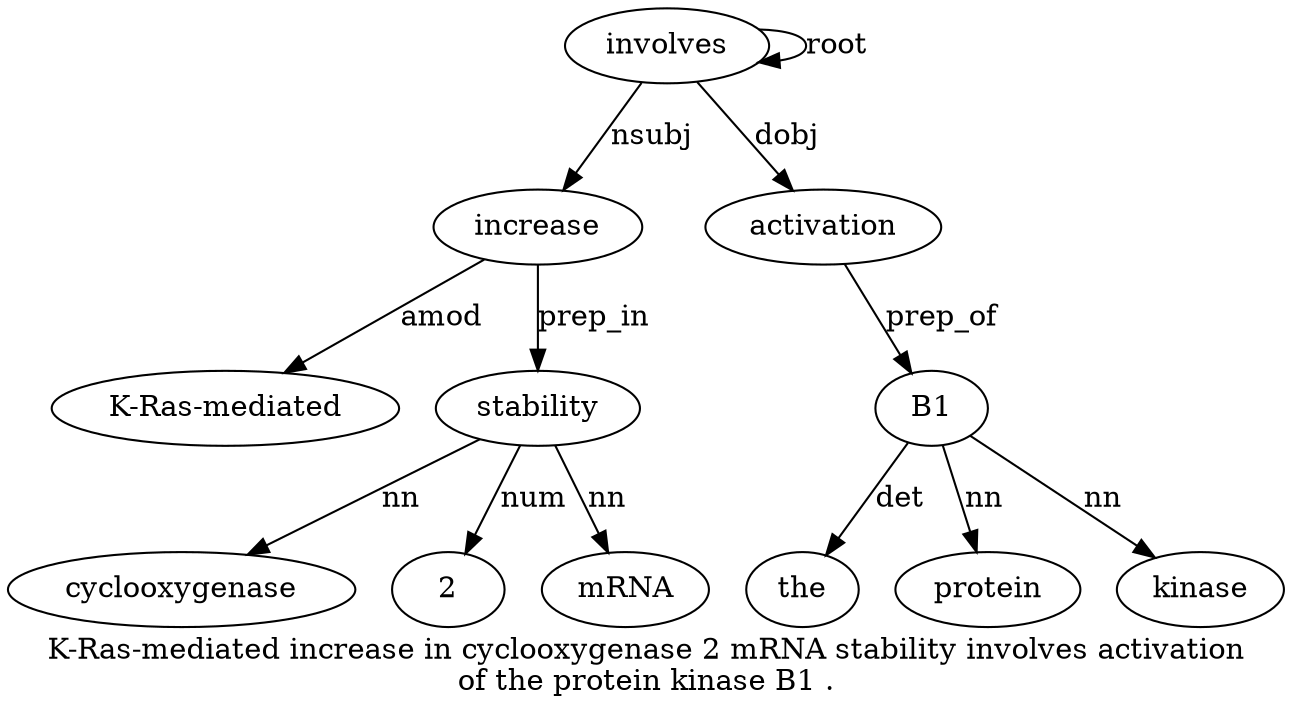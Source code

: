 digraph "K-Ras-mediated increase in cyclooxygenase 2 mRNA stability involves activation of the protein kinase B1 ." {
label="K-Ras-mediated increase in cyclooxygenase 2 mRNA stability involves activation
of the protein kinase B1 .";
increase2 [style=filled, fillcolor=white, label=increase];
"K-Ras-mediated1" [style=filled, fillcolor=white, label="K-Ras-mediated"];
increase2 -> "K-Ras-mediated1"  [label=amod];
involves8 [style=filled, fillcolor=white, label=involves];
involves8 -> increase2  [label=nsubj];
stability7 [style=filled, fillcolor=white, label=stability];
cyclooxygenase4 [style=filled, fillcolor=white, label=cyclooxygenase];
stability7 -> cyclooxygenase4  [label=nn];
25 [style=filled, fillcolor=white, label=2];
stability7 -> 25  [label=num];
mRNA6 [style=filled, fillcolor=white, label=mRNA];
stability7 -> mRNA6  [label=nn];
increase2 -> stability7  [label=prep_in];
involves8 -> involves8  [label=root];
activation9 [style=filled, fillcolor=white, label=activation];
involves8 -> activation9  [label=dobj];
B114 [style=filled, fillcolor=white, label=B1];
the11 [style=filled, fillcolor=white, label=the];
B114 -> the11  [label=det];
protein12 [style=filled, fillcolor=white, label=protein];
B114 -> protein12  [label=nn];
kinase13 [style=filled, fillcolor=white, label=kinase];
B114 -> kinase13  [label=nn];
activation9 -> B114  [label=prep_of];
}
